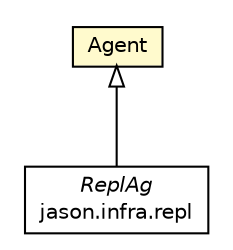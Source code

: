 #!/usr/local/bin/dot
#
# Class diagram 
# Generated by UMLGraph version R5_6 (http://www.umlgraph.org/)
#

digraph G {
	edge [fontname="Helvetica",fontsize=10,labelfontname="Helvetica",labelfontsize=10];
	node [fontname="Helvetica",fontsize=10,shape=plaintext];
	nodesep=0.25;
	ranksep=0.5;
	// jason.asSemantics.Agent
	c9508 [label=<<table title="jason.asSemantics.Agent" border="0" cellborder="1" cellspacing="0" cellpadding="2" port="p" bgcolor="lemonChiffon" href="./Agent.html">
		<tr><td><table border="0" cellspacing="0" cellpadding="1">
<tr><td align="center" balign="center"> Agent </td></tr>
		</table></td></tr>
		</table>>, URL="./Agent.html", fontname="Helvetica", fontcolor="black", fontsize=10.0];
	// jason.infra.repl.ReplAg
	c9659 [label=<<table title="jason.infra.repl.ReplAg" border="0" cellborder="1" cellspacing="0" cellpadding="2" port="p" href="../infra/repl/ReplAg.html">
		<tr><td><table border="0" cellspacing="0" cellpadding="1">
<tr><td align="center" balign="center"><font face="Helvetica-Oblique"> ReplAg </font></td></tr>
<tr><td align="center" balign="center"> jason.infra.repl </td></tr>
		</table></td></tr>
		</table>>, URL="../infra/repl/ReplAg.html", fontname="Helvetica", fontcolor="black", fontsize=10.0];
	//jason.infra.repl.ReplAg extends jason.asSemantics.Agent
	c9508:p -> c9659:p [dir=back,arrowtail=empty];
}

